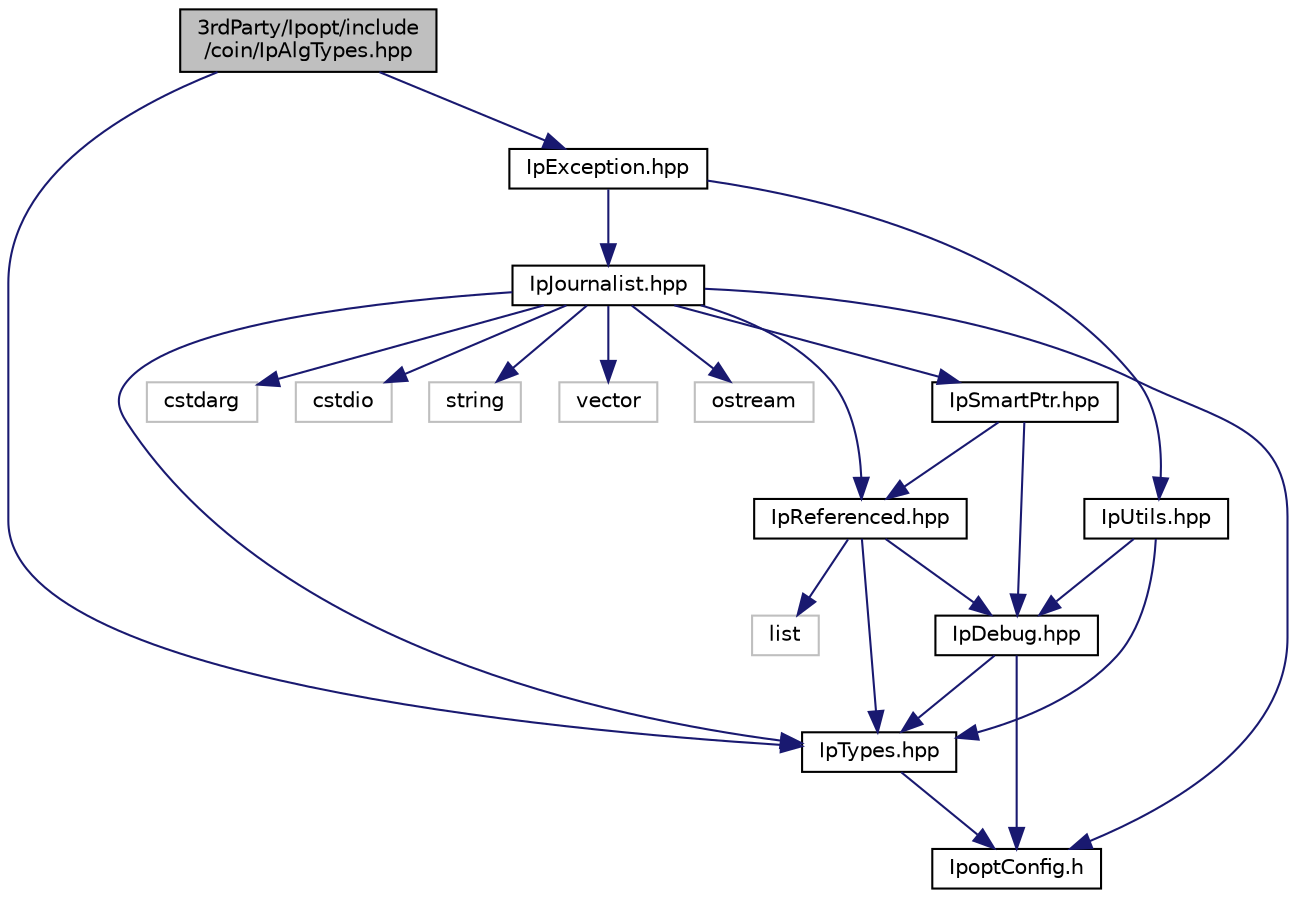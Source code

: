 digraph "3rdParty/Ipopt/include/coin/IpAlgTypes.hpp"
{
  edge [fontname="Helvetica",fontsize="10",labelfontname="Helvetica",labelfontsize="10"];
  node [fontname="Helvetica",fontsize="10",shape=record];
  Node0 [label="3rdParty/Ipopt/include\l/coin/IpAlgTypes.hpp",height=0.2,width=0.4,color="black", fillcolor="grey75", style="filled", fontcolor="black"];
  Node0 -> Node1 [color="midnightblue",fontsize="10",style="solid",fontname="Helvetica"];
  Node1 [label="IpTypes.hpp",height=0.2,width=0.4,color="black", fillcolor="white", style="filled",URL="$d1/d24/include_2coin_2_ip_types_8hpp.html"];
  Node1 -> Node2 [color="midnightblue",fontsize="10",style="solid",fontname="Helvetica"];
  Node2 [label="IpoptConfig.h",height=0.2,width=0.4,color="black", fillcolor="white", style="filled",URL="$d5/d74/include_2coin_2_ipopt_config_8h.html"];
  Node0 -> Node3 [color="midnightblue",fontsize="10",style="solid",fontname="Helvetica"];
  Node3 [label="IpException.hpp",height=0.2,width=0.4,color="black", fillcolor="white", style="filled",URL="$d1/d73/include_2coin_2_ip_exception_8hpp.html"];
  Node3 -> Node4 [color="midnightblue",fontsize="10",style="solid",fontname="Helvetica"];
  Node4 [label="IpUtils.hpp",height=0.2,width=0.4,color="black", fillcolor="white", style="filled",URL="$de/d4b/include_2coin_2_ip_utils_8hpp.html"];
  Node4 -> Node1 [color="midnightblue",fontsize="10",style="solid",fontname="Helvetica"];
  Node4 -> Node5 [color="midnightblue",fontsize="10",style="solid",fontname="Helvetica"];
  Node5 [label="IpDebug.hpp",height=0.2,width=0.4,color="black", fillcolor="white", style="filled",URL="$d9/d22/include_2coin_2_ip_debug_8hpp.html"];
  Node5 -> Node2 [color="midnightblue",fontsize="10",style="solid",fontname="Helvetica"];
  Node5 -> Node1 [color="midnightblue",fontsize="10",style="solid",fontname="Helvetica"];
  Node3 -> Node6 [color="midnightblue",fontsize="10",style="solid",fontname="Helvetica"];
  Node6 [label="IpJournalist.hpp",height=0.2,width=0.4,color="black", fillcolor="white", style="filled",URL="$df/d88/include_2coin_2_ip_journalist_8hpp.html"];
  Node6 -> Node2 [color="midnightblue",fontsize="10",style="solid",fontname="Helvetica"];
  Node6 -> Node1 [color="midnightblue",fontsize="10",style="solid",fontname="Helvetica"];
  Node6 -> Node7 [color="midnightblue",fontsize="10",style="solid",fontname="Helvetica"];
  Node7 [label="IpReferenced.hpp",height=0.2,width=0.4,color="black", fillcolor="white", style="filled",URL="$db/d79/include_2coin_2_ip_referenced_8hpp.html"];
  Node7 -> Node1 [color="midnightblue",fontsize="10",style="solid",fontname="Helvetica"];
  Node7 -> Node5 [color="midnightblue",fontsize="10",style="solid",fontname="Helvetica"];
  Node7 -> Node8 [color="midnightblue",fontsize="10",style="solid",fontname="Helvetica"];
  Node8 [label="list",height=0.2,width=0.4,color="grey75", fillcolor="white", style="filled"];
  Node6 -> Node9 [color="midnightblue",fontsize="10",style="solid",fontname="Helvetica"];
  Node9 [label="IpSmartPtr.hpp",height=0.2,width=0.4,color="black", fillcolor="white", style="filled",URL="$d7/d6b/include_2coin_2_ip_smart_ptr_8hpp.html"];
  Node9 -> Node7 [color="midnightblue",fontsize="10",style="solid",fontname="Helvetica"];
  Node9 -> Node5 [color="midnightblue",fontsize="10",style="solid",fontname="Helvetica"];
  Node6 -> Node10 [color="midnightblue",fontsize="10",style="solid",fontname="Helvetica"];
  Node10 [label="cstdarg",height=0.2,width=0.4,color="grey75", fillcolor="white", style="filled"];
  Node6 -> Node11 [color="midnightblue",fontsize="10",style="solid",fontname="Helvetica"];
  Node11 [label="cstdio",height=0.2,width=0.4,color="grey75", fillcolor="white", style="filled"];
  Node6 -> Node12 [color="midnightblue",fontsize="10",style="solid",fontname="Helvetica"];
  Node12 [label="string",height=0.2,width=0.4,color="grey75", fillcolor="white", style="filled"];
  Node6 -> Node13 [color="midnightblue",fontsize="10",style="solid",fontname="Helvetica"];
  Node13 [label="vector",height=0.2,width=0.4,color="grey75", fillcolor="white", style="filled"];
  Node6 -> Node14 [color="midnightblue",fontsize="10",style="solid",fontname="Helvetica"];
  Node14 [label="ostream",height=0.2,width=0.4,color="grey75", fillcolor="white", style="filled"];
}
